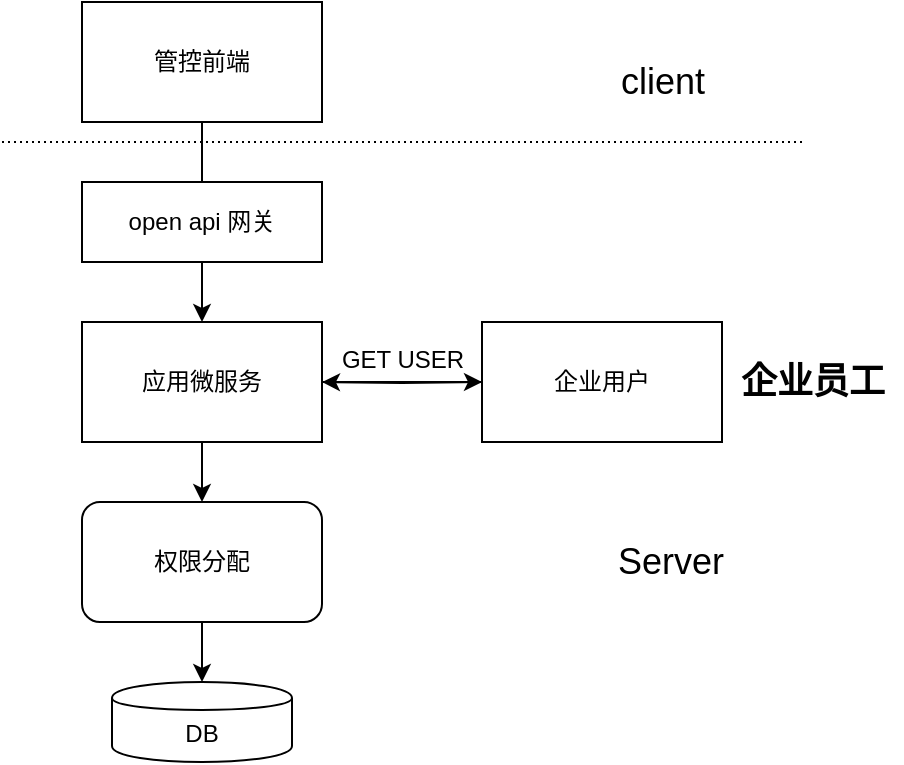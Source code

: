 <mxfile version="14.6.6" type="github">
  <diagram id="z3EkflEHP3g3SHfT6AcB" name="Page-1">
    <mxGraphModel dx="1298" dy="703" grid="1" gridSize="10" guides="1" tooltips="1" connect="1" arrows="1" fold="1" page="1" pageScale="1" pageWidth="827" pageHeight="1169" math="0" shadow="0">
      <root>
        <mxCell id="0" />
        <mxCell id="1" parent="0" />
        <mxCell id="QyhtD6lABOpPmDqngVYn-3" value="" style="edgeStyle=orthogonalEdgeStyle;rounded=0;orthogonalLoop=1;jettySize=auto;html=1;" edge="1" parent="1" source="QyhtD6lABOpPmDqngVYn-4" target="QyhtD6lABOpPmDqngVYn-8">
          <mxGeometry relative="1" as="geometry" />
        </mxCell>
        <mxCell id="QyhtD6lABOpPmDqngVYn-4" value="管控前端" style="rounded=0;whiteSpace=wrap;html=1;" vertex="1" parent="1">
          <mxGeometry x="120" y="100" width="120" height="60" as="geometry" />
        </mxCell>
        <mxCell id="QyhtD6lABOpPmDqngVYn-5" value="open api 网关" style="rounded=0;whiteSpace=wrap;html=1;" vertex="1" parent="1">
          <mxGeometry x="120" y="190" width="120" height="40" as="geometry" />
        </mxCell>
        <mxCell id="QyhtD6lABOpPmDqngVYn-6" value="" style="edgeStyle=orthogonalEdgeStyle;rounded=0;orthogonalLoop=1;jettySize=auto;html=1;" edge="1" parent="1" source="QyhtD6lABOpPmDqngVYn-8">
          <mxGeometry relative="1" as="geometry">
            <mxPoint x="320" y="290" as="targetPoint" />
          </mxGeometry>
        </mxCell>
        <mxCell id="QyhtD6lABOpPmDqngVYn-21" value="" style="edgeStyle=orthogonalEdgeStyle;rounded=0;orthogonalLoop=1;jettySize=auto;html=1;" edge="1" parent="1" source="QyhtD6lABOpPmDqngVYn-8" target="QyhtD6lABOpPmDqngVYn-20">
          <mxGeometry relative="1" as="geometry" />
        </mxCell>
        <mxCell id="QyhtD6lABOpPmDqngVYn-8" value="应用微服务" style="rounded=0;whiteSpace=wrap;html=1;" vertex="1" parent="1">
          <mxGeometry x="120" y="260" width="120" height="60" as="geometry" />
        </mxCell>
        <mxCell id="QyhtD6lABOpPmDqngVYn-10" value="企业用户" style="rounded=0;whiteSpace=wrap;html=1;" vertex="1" parent="1">
          <mxGeometry x="320" y="260" width="120" height="60" as="geometry" />
        </mxCell>
        <mxCell id="QyhtD6lABOpPmDqngVYn-12" value="" style="edgeStyle=orthogonalEdgeStyle;rounded=0;orthogonalLoop=1;jettySize=auto;html=1;" edge="1" parent="1" target="QyhtD6lABOpPmDqngVYn-8">
          <mxGeometry relative="1" as="geometry">
            <mxPoint x="320" y="290" as="sourcePoint" />
          </mxGeometry>
        </mxCell>
        <mxCell id="QyhtD6lABOpPmDqngVYn-14" value="GET USER" style="text;html=1;align=center;verticalAlign=middle;resizable=0;points=[];autosize=1;strokeColor=none;" vertex="1" parent="1">
          <mxGeometry x="240" y="269" width="80" height="20" as="geometry" />
        </mxCell>
        <mxCell id="QyhtD6lABOpPmDqngVYn-15" value="DB" style="shape=cylinder;whiteSpace=wrap;html=1;boundedLbl=1;backgroundOutline=1;rounded=0;" vertex="1" parent="1">
          <mxGeometry x="135" y="440" width="90" height="40" as="geometry" />
        </mxCell>
        <mxCell id="QyhtD6lABOpPmDqngVYn-16" value="" style="endArrow=none;html=1;rounded=0;dashed=1;dashPattern=1 2;" edge="1" parent="1">
          <mxGeometry relative="1" as="geometry">
            <mxPoint x="80" y="170" as="sourcePoint" />
            <mxPoint x="480" y="170" as="targetPoint" />
          </mxGeometry>
        </mxCell>
        <mxCell id="QyhtD6lABOpPmDqngVYn-17" value="&lt;font style=&quot;font-size: 18px&quot;&gt;client&lt;/font&gt;" style="text;html=1;align=center;verticalAlign=middle;resizable=0;points=[];autosize=1;strokeColor=none;" vertex="1" parent="1">
          <mxGeometry x="380" y="130" width="60" height="20" as="geometry" />
        </mxCell>
        <mxCell id="QyhtD6lABOpPmDqngVYn-18" value="Server" style="text;html=1;align=center;verticalAlign=middle;resizable=0;points=[];autosize=1;strokeColor=none;fontSize=18;" vertex="1" parent="1">
          <mxGeometry x="379" y="365" width="70" height="30" as="geometry" />
        </mxCell>
        <mxCell id="QyhtD6lABOpPmDqngVYn-22" value="" style="edgeStyle=orthogonalEdgeStyle;rounded=0;orthogonalLoop=1;jettySize=auto;html=1;" edge="1" parent="1" source="QyhtD6lABOpPmDqngVYn-20" target="QyhtD6lABOpPmDqngVYn-15">
          <mxGeometry relative="1" as="geometry" />
        </mxCell>
        <mxCell id="QyhtD6lABOpPmDqngVYn-20" value="权限分配" style="rounded=1;whiteSpace=wrap;html=1;" vertex="1" parent="1">
          <mxGeometry x="120" y="350" width="120" height="60" as="geometry" />
        </mxCell>
        <mxCell id="QyhtD6lABOpPmDqngVYn-24" value="&lt;b&gt;&lt;font style=&quot;font-size: 18px&quot;&gt;企业员工&lt;/font&gt;&lt;/b&gt;" style="text;html=1;align=center;verticalAlign=middle;resizable=0;points=[];autosize=1;strokeColor=none;" vertex="1" parent="1">
          <mxGeometry x="440" y="280" width="90" height="20" as="geometry" />
        </mxCell>
      </root>
    </mxGraphModel>
  </diagram>
</mxfile>
